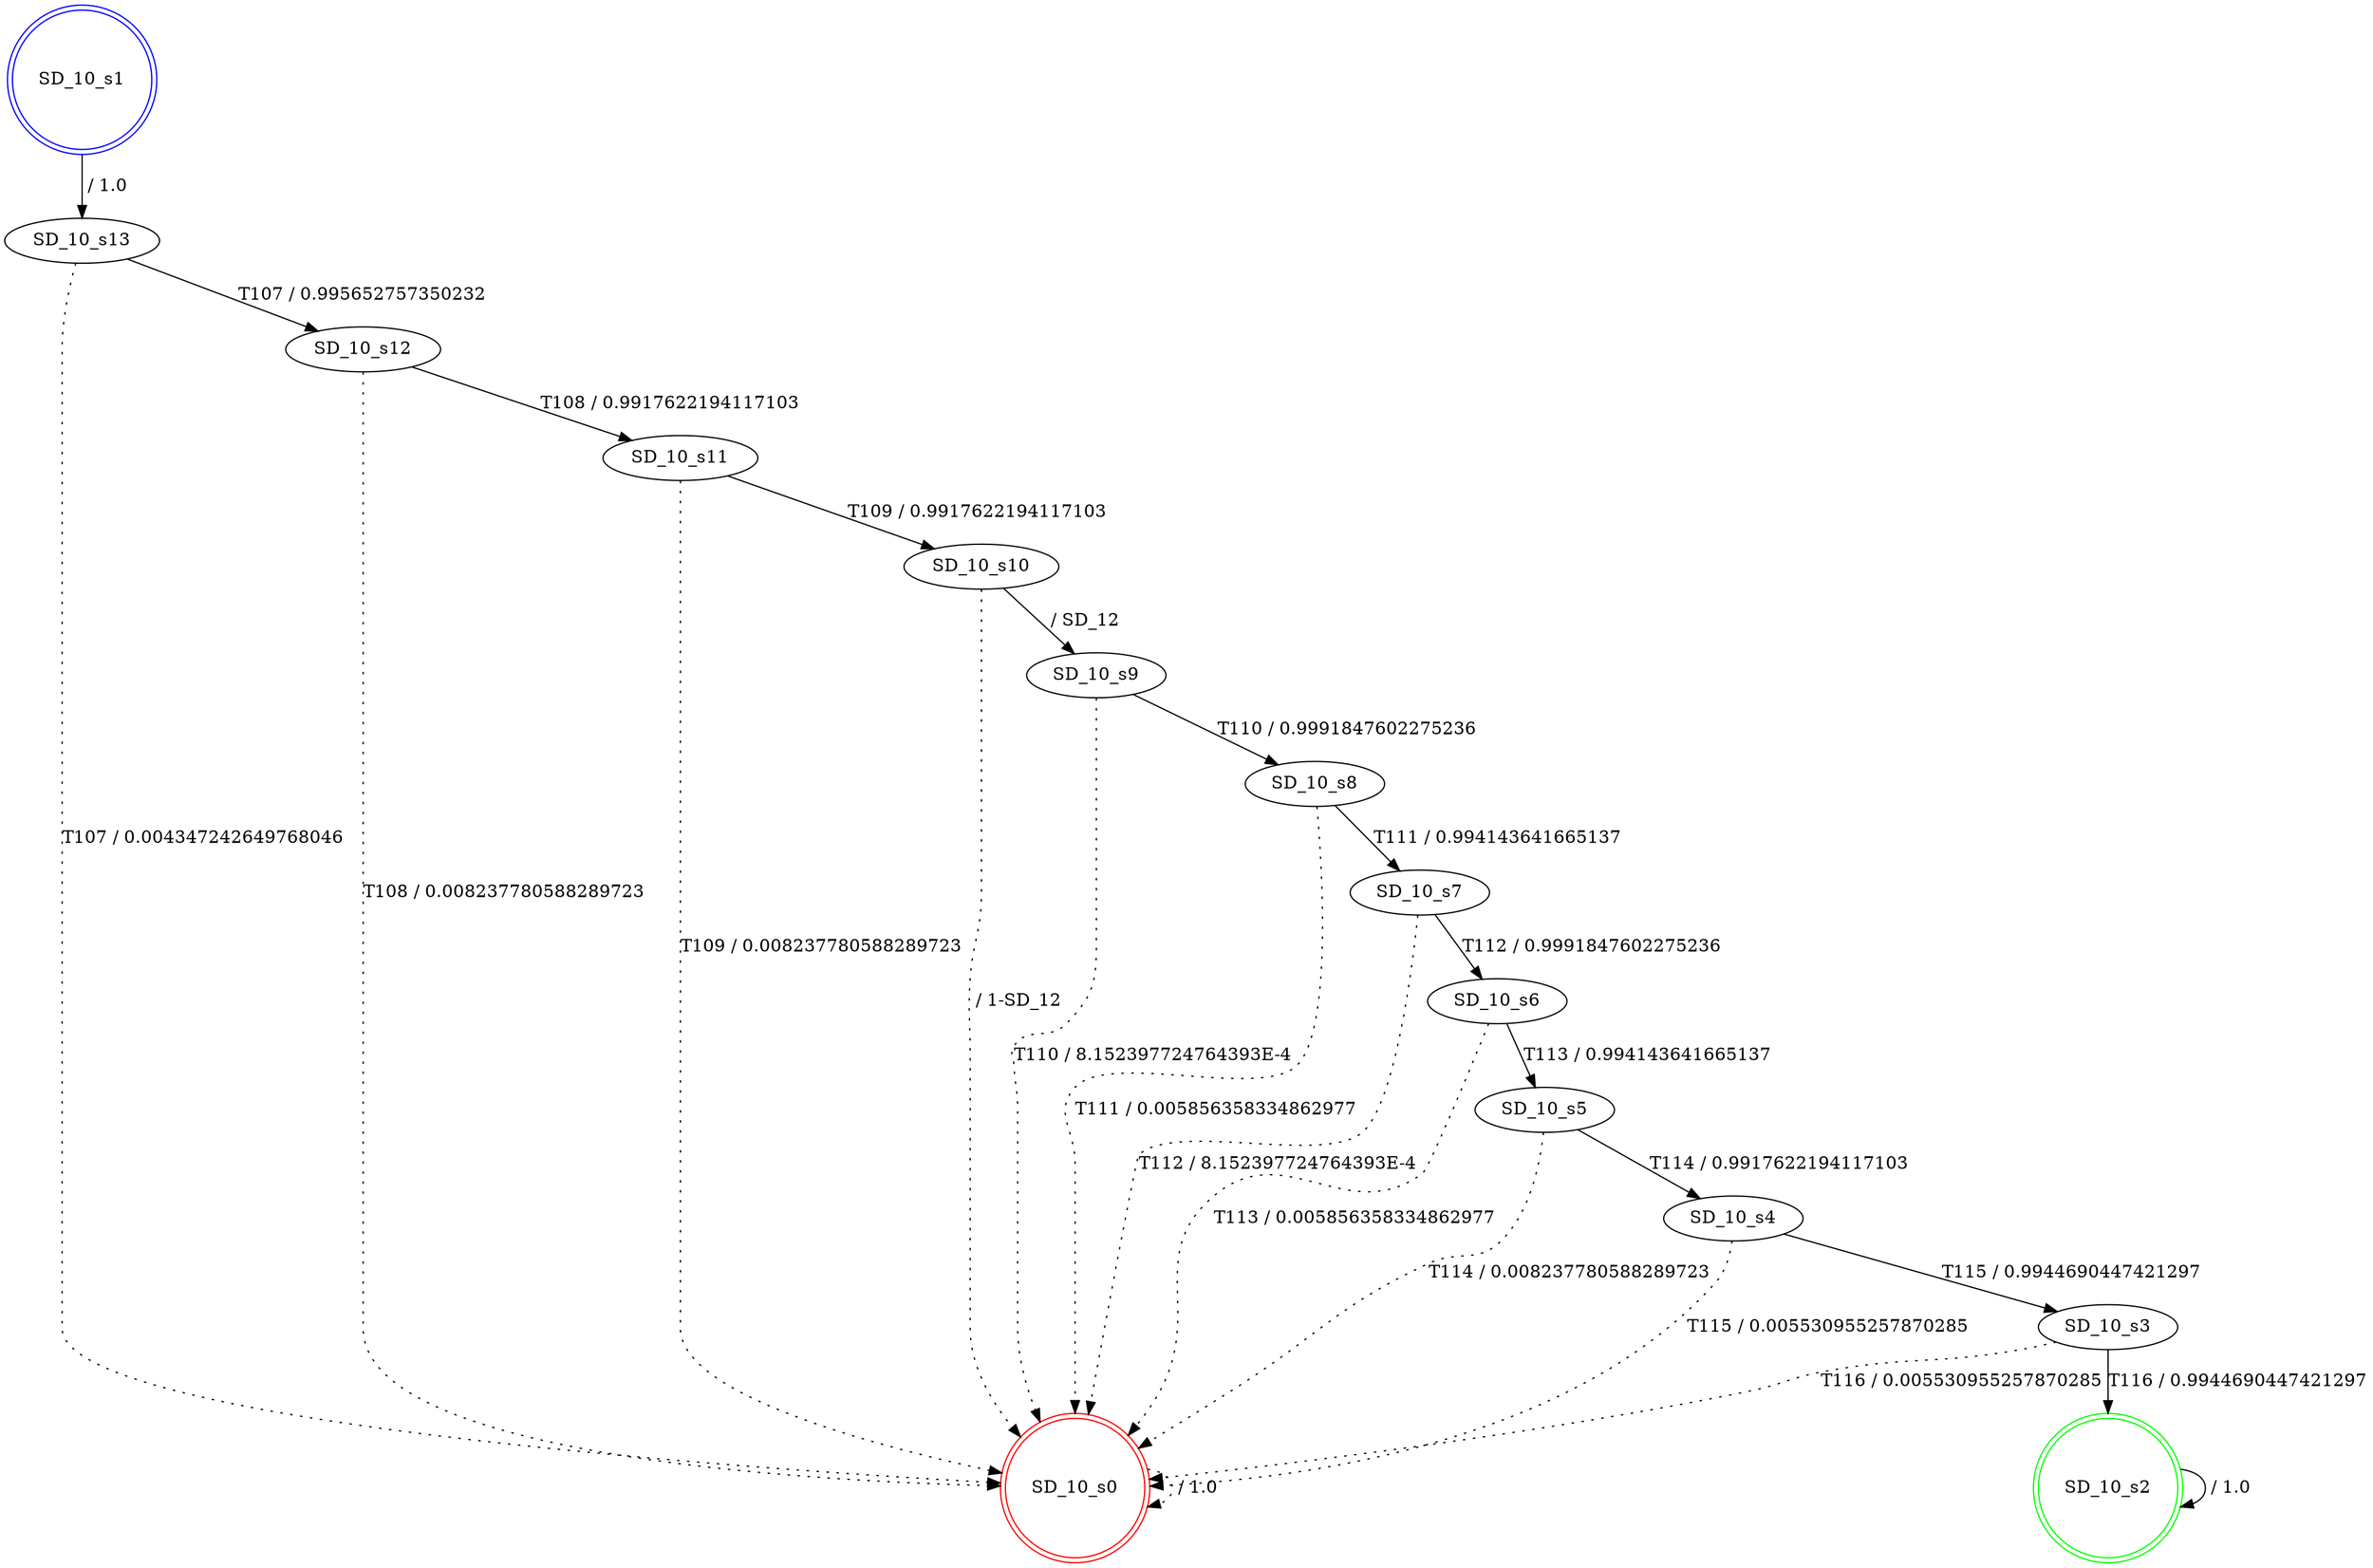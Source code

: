 digraph graphname {
SD_10_s0 [label="SD_10_s0",color=red,shape=doublecircle ];
SD_10_s1 [label="SD_10_s1",color=blue,shape=doublecircle ];
SD_10_s2 [label="SD_10_s2",color=green,shape=doublecircle ];
SD_10_s3 [label="SD_10_s3" ];
SD_10_s4 [label="SD_10_s4" ];
SD_10_s5 [label="SD_10_s5" ];
SD_10_s6 [label="SD_10_s6" ];
SD_10_s7 [label="SD_10_s7" ];
SD_10_s8 [label="SD_10_s8" ];
SD_10_s9 [label="SD_10_s9" ];
SD_10_s10 [label="SD_10_s10" ];
SD_10_s11 [label="SD_10_s11" ];
SD_10_s12 [label="SD_10_s12" ];
SD_10_s13 [label="SD_10_s13" ];
SD_10_s0 -> SD_10_s0 [label=" / 1.0", style=dotted];
SD_10_s1 -> SD_10_s13 [label=" / 1.0"];
SD_10_s2 -> SD_10_s2 [label=" / 1.0"];
SD_10_s3 -> SD_10_s2 [label="T116 / 0.9944690447421297"];
SD_10_s3 -> SD_10_s0 [label="T116 / 0.005530955257870285", style=dotted];
SD_10_s4 -> SD_10_s3 [label="T115 / 0.9944690447421297"];
SD_10_s4 -> SD_10_s0 [label="T115 / 0.005530955257870285", style=dotted];
SD_10_s5 -> SD_10_s4 [label="T114 / 0.9917622194117103"];
SD_10_s5 -> SD_10_s0 [label="T114 / 0.008237780588289723", style=dotted];
SD_10_s6 -> SD_10_s5 [label="T113 / 0.994143641665137"];
SD_10_s6 -> SD_10_s0 [label="T113 / 0.005856358334862977", style=dotted];
SD_10_s7 -> SD_10_s6 [label="T112 / 0.9991847602275236"];
SD_10_s7 -> SD_10_s0 [label="T112 / 8.152397724764393E-4", style=dotted];
SD_10_s8 -> SD_10_s7 [label="T111 / 0.994143641665137"];
SD_10_s8 -> SD_10_s0 [label="T111 / 0.005856358334862977", style=dotted];
SD_10_s9 -> SD_10_s8 [label="T110 / 0.9991847602275236"];
SD_10_s9 -> SD_10_s0 [label="T110 / 8.152397724764393E-4", style=dotted];
SD_10_s10 -> SD_10_s9 [label=" / SD_12"];
SD_10_s10 -> SD_10_s0 [label=" / 1-SD_12", style=dotted];
SD_10_s11 -> SD_10_s10 [label="T109 / 0.9917622194117103"];
SD_10_s11 -> SD_10_s0 [label="T109 / 0.008237780588289723", style=dotted];
SD_10_s12 -> SD_10_s11 [label="T108 / 0.9917622194117103"];
SD_10_s12 -> SD_10_s0 [label="T108 / 0.008237780588289723", style=dotted];
SD_10_s13 -> SD_10_s12 [label="T107 / 0.995652757350232"];
SD_10_s13 -> SD_10_s0 [label="T107 / 0.004347242649768046", style=dotted];
}